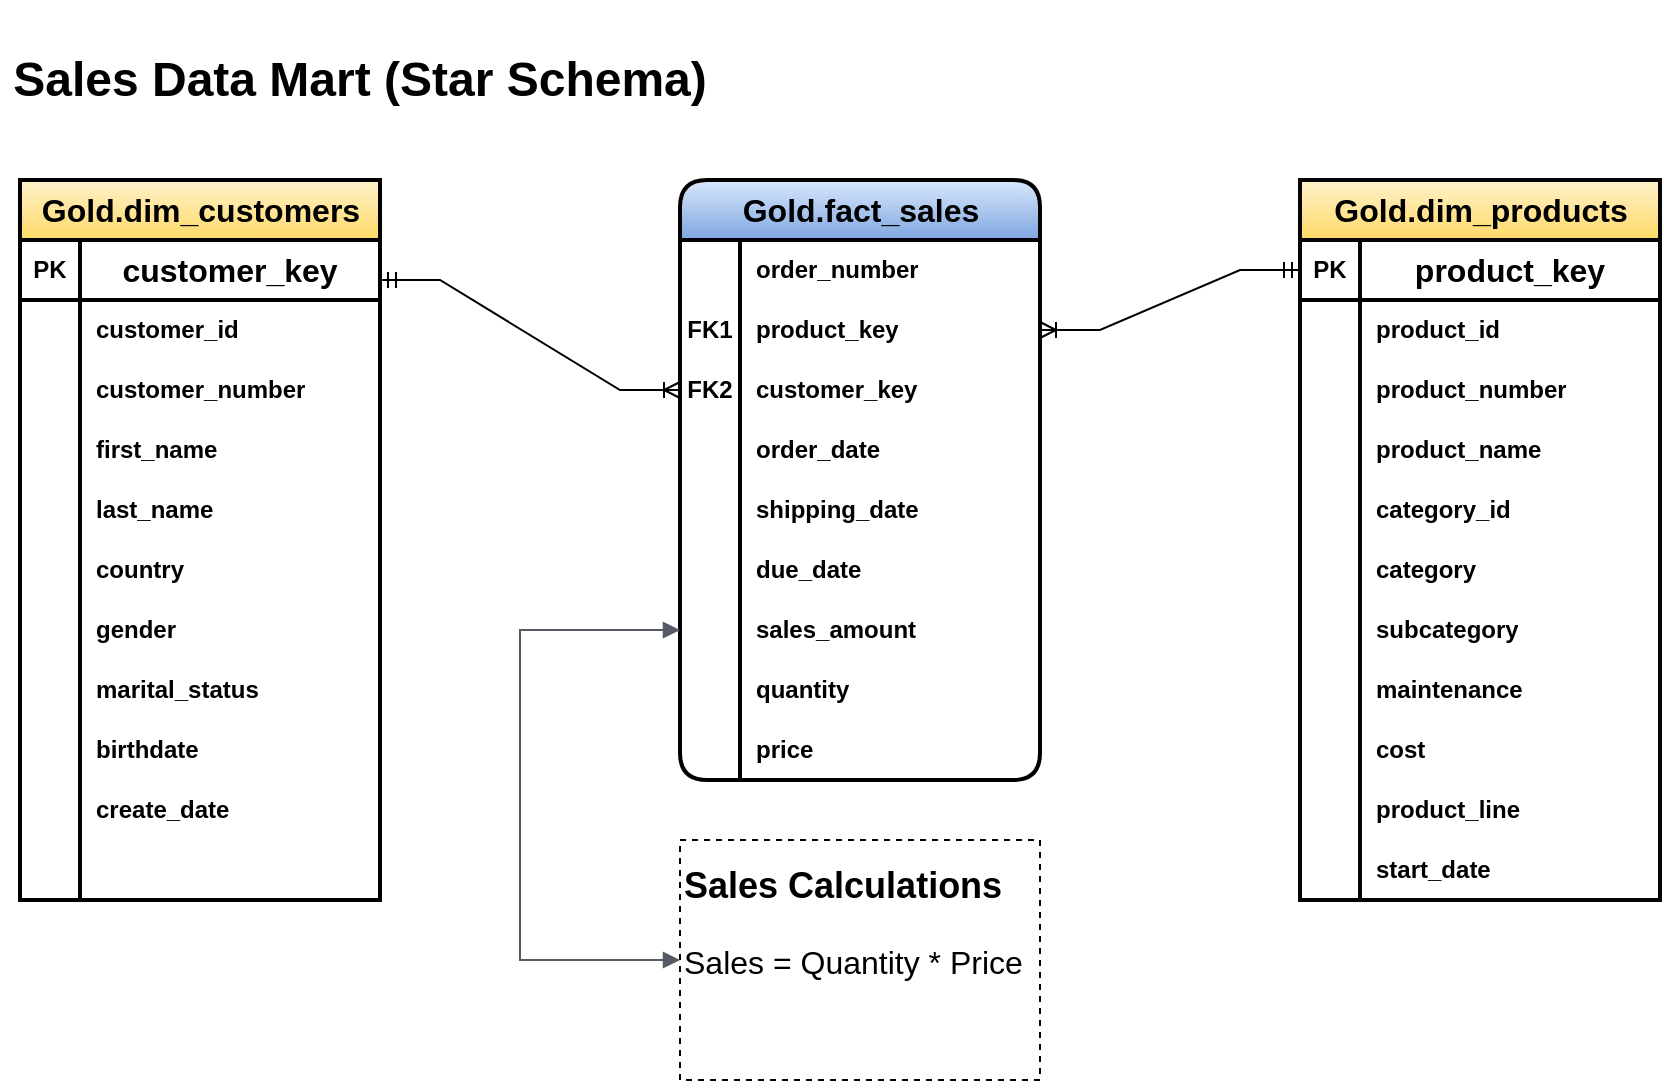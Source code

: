 <mxfile version="26.1.1">
  <diagram name="Page-1" id="urGKdUcV-Qhn1DOVkiXK">
    <mxGraphModel dx="1434" dy="738" grid="1" gridSize="10" guides="1" tooltips="1" connect="1" arrows="1" fold="1" page="1" pageScale="1" pageWidth="827" pageHeight="1169" math="0" shadow="0">
      <root>
        <mxCell id="0" />
        <mxCell id="1" parent="0" />
        <mxCell id="6F9ETJY4roaPpVvNIyUh-18" value="&lt;font style=&quot;font-size: 16px;&quot;&gt;Gold.dim_customers&lt;/font&gt;" style="shape=table;startSize=30;container=1;collapsible=1;childLayout=tableLayout;fixedRows=1;rowLines=0;fontStyle=1;align=center;resizeLast=1;html=1;strokeWidth=2;fillColor=#fff2cc;gradientColor=#ffd966;strokeColor=light-dark(#000000, #6d5100);perimeterSpacing=6;swimlaneFillColor=default;" vertex="1" parent="1">
          <mxGeometry x="300" y="440" width="180" height="360" as="geometry" />
        </mxCell>
        <mxCell id="6F9ETJY4roaPpVvNIyUh-19" value="" style="shape=tableRow;horizontal=0;startSize=0;swimlaneHead=0;swimlaneBody=0;fillColor=none;collapsible=0;dropTarget=0;points=[[0,0.5],[1,0.5]];portConstraint=eastwest;top=0;left=0;right=0;bottom=1;strokeWidth=2;gradientColor=#ffd966;strokeColor=light-dark(#000000, #6d5100);perimeterSpacing=6;swimlaneFillColor=default;" vertex="1" parent="6F9ETJY4roaPpVvNIyUh-18">
          <mxGeometry y="30" width="180" height="30" as="geometry" />
        </mxCell>
        <mxCell id="6F9ETJY4roaPpVvNIyUh-20" value="PK" style="shape=partialRectangle;connectable=0;fillColor=none;top=0;left=0;bottom=0;right=0;fontStyle=1;overflow=hidden;whiteSpace=wrap;html=1;strokeWidth=2;gradientColor=#ffd966;strokeColor=light-dark(#000000, #6d5100);perimeterSpacing=6;swimlaneFillColor=default;" vertex="1" parent="6F9ETJY4roaPpVvNIyUh-19">
          <mxGeometry width="30" height="30" as="geometry">
            <mxRectangle width="30" height="30" as="alternateBounds" />
          </mxGeometry>
        </mxCell>
        <mxCell id="6F9ETJY4roaPpVvNIyUh-21" value="" style="shape=partialRectangle;connectable=0;fillColor=none;top=0;left=0;bottom=0;right=0;align=left;spacingLeft=6;fontStyle=5;overflow=hidden;whiteSpace=wrap;html=1;strokeWidth=2;gradientColor=#ffd966;strokeColor=light-dark(#000000, #6d5100);perimeterSpacing=6;swimlaneFillColor=default;" vertex="1" parent="6F9ETJY4roaPpVvNIyUh-19">
          <mxGeometry x="30" width="150" height="30" as="geometry">
            <mxRectangle width="150" height="30" as="alternateBounds" />
          </mxGeometry>
        </mxCell>
        <mxCell id="6F9ETJY4roaPpVvNIyUh-22" value="" style="shape=tableRow;horizontal=0;startSize=0;swimlaneHead=0;swimlaneBody=0;fillColor=none;collapsible=0;dropTarget=0;points=[[0,0.5],[1,0.5]];portConstraint=eastwest;top=0;left=0;right=0;bottom=0;strokeWidth=2;gradientColor=#ffd966;strokeColor=light-dark(#000000, #6d5100);perimeterSpacing=3;swimlaneFillColor=default;" vertex="1" parent="6F9ETJY4roaPpVvNIyUh-18">
          <mxGeometry y="60" width="180" height="30" as="geometry" />
        </mxCell>
        <mxCell id="6F9ETJY4roaPpVvNIyUh-23" value="" style="shape=partialRectangle;connectable=0;fillColor=none;top=0;left=0;bottom=0;right=0;editable=1;overflow=hidden;whiteSpace=wrap;html=1;strokeWidth=2;gradientColor=#ffd966;strokeColor=light-dark(#000000, #6d5100);perimeterSpacing=3;swimlaneFillColor=default;" vertex="1" parent="6F9ETJY4roaPpVvNIyUh-22">
          <mxGeometry width="30" height="30" as="geometry">
            <mxRectangle width="30" height="30" as="alternateBounds" />
          </mxGeometry>
        </mxCell>
        <mxCell id="6F9ETJY4roaPpVvNIyUh-24" value="customer_id" style="shape=partialRectangle;connectable=0;fillColor=none;top=0;left=0;bottom=0;right=0;align=left;spacingLeft=6;overflow=hidden;whiteSpace=wrap;html=1;strokeWidth=2;gradientColor=#ffd966;strokeColor=light-dark(#000000, #6d5100);perimeterSpacing=3;swimlaneFillColor=default;fontStyle=1" vertex="1" parent="6F9ETJY4roaPpVvNIyUh-22">
          <mxGeometry x="30" width="150" height="30" as="geometry">
            <mxRectangle width="150" height="30" as="alternateBounds" />
          </mxGeometry>
        </mxCell>
        <mxCell id="6F9ETJY4roaPpVvNIyUh-25" value="" style="shape=tableRow;horizontal=0;startSize=0;swimlaneHead=0;swimlaneBody=0;fillColor=none;collapsible=0;dropTarget=0;points=[[0,0.5],[1,0.5]];portConstraint=eastwest;top=0;left=0;right=0;bottom=0;strokeWidth=2;gradientColor=#ffd966;strokeColor=light-dark(#000000, #6d5100);perimeterSpacing=3;swimlaneFillColor=default;fontStyle=1" vertex="1" parent="6F9ETJY4roaPpVvNIyUh-18">
          <mxGeometry y="90" width="180" height="30" as="geometry" />
        </mxCell>
        <mxCell id="6F9ETJY4roaPpVvNIyUh-26" value="" style="shape=partialRectangle;connectable=0;fillColor=none;top=0;left=0;bottom=0;right=0;editable=1;overflow=hidden;whiteSpace=wrap;html=1;strokeWidth=2;gradientColor=#ffd966;strokeColor=light-dark(#000000, #6d5100);perimeterSpacing=3;swimlaneFillColor=default;fontStyle=1" vertex="1" parent="6F9ETJY4roaPpVvNIyUh-25">
          <mxGeometry width="30" height="30" as="geometry">
            <mxRectangle width="30" height="30" as="alternateBounds" />
          </mxGeometry>
        </mxCell>
        <mxCell id="6F9ETJY4roaPpVvNIyUh-27" value="customer_number" style="shape=partialRectangle;connectable=0;fillColor=none;top=0;left=0;bottom=0;right=0;align=left;spacingLeft=6;overflow=hidden;whiteSpace=wrap;html=1;strokeWidth=2;gradientColor=#ffd966;strokeColor=light-dark(#000000, #6d5100);perimeterSpacing=3;swimlaneFillColor=default;fontStyle=1" vertex="1" parent="6F9ETJY4roaPpVvNIyUh-25">
          <mxGeometry x="30" width="150" height="30" as="geometry">
            <mxRectangle width="150" height="30" as="alternateBounds" />
          </mxGeometry>
        </mxCell>
        <mxCell id="6F9ETJY4roaPpVvNIyUh-28" value="" style="shape=tableRow;horizontal=0;startSize=0;swimlaneHead=0;swimlaneBody=0;fillColor=none;collapsible=0;dropTarget=0;points=[[0,0.5],[1,0.5]];portConstraint=eastwest;top=0;left=0;right=0;bottom=0;strokeWidth=2;gradientColor=#ffd966;strokeColor=light-dark(#000000, #6d5100);perimeterSpacing=3;swimlaneFillColor=default;fontStyle=1" vertex="1" parent="6F9ETJY4roaPpVvNIyUh-18">
          <mxGeometry y="120" width="180" height="30" as="geometry" />
        </mxCell>
        <mxCell id="6F9ETJY4roaPpVvNIyUh-29" value="" style="shape=partialRectangle;connectable=0;fillColor=none;top=0;left=0;bottom=0;right=0;editable=1;overflow=hidden;whiteSpace=wrap;html=1;strokeWidth=2;gradientColor=#ffd966;strokeColor=light-dark(#000000, #6d5100);perimeterSpacing=3;swimlaneFillColor=default;fontStyle=1" vertex="1" parent="6F9ETJY4roaPpVvNIyUh-28">
          <mxGeometry width="30" height="30" as="geometry">
            <mxRectangle width="30" height="30" as="alternateBounds" />
          </mxGeometry>
        </mxCell>
        <mxCell id="6F9ETJY4roaPpVvNIyUh-30" value="first_name" style="shape=partialRectangle;connectable=0;fillColor=none;top=0;left=0;bottom=0;right=0;align=left;spacingLeft=6;overflow=hidden;whiteSpace=wrap;html=1;strokeWidth=2;gradientColor=#ffd966;strokeColor=light-dark(#000000, #6d5100);perimeterSpacing=3;swimlaneFillColor=default;fontStyle=1" vertex="1" parent="6F9ETJY4roaPpVvNIyUh-28">
          <mxGeometry x="30" width="150" height="30" as="geometry">
            <mxRectangle width="150" height="30" as="alternateBounds" />
          </mxGeometry>
        </mxCell>
        <mxCell id="6F9ETJY4roaPpVvNIyUh-50" style="shape=tableRow;horizontal=0;startSize=0;swimlaneHead=0;swimlaneBody=0;fillColor=none;collapsible=0;dropTarget=0;points=[[0,0.5],[1,0.5]];portConstraint=eastwest;top=0;left=0;right=0;bottom=0;strokeWidth=2;gradientColor=#ffd966;strokeColor=light-dark(#000000, #6d5100);perimeterSpacing=3;swimlaneFillColor=default;fontStyle=1" vertex="1" parent="6F9ETJY4roaPpVvNIyUh-18">
          <mxGeometry y="150" width="180" height="30" as="geometry" />
        </mxCell>
        <mxCell id="6F9ETJY4roaPpVvNIyUh-51" style="shape=partialRectangle;connectable=0;fillColor=none;top=0;left=0;bottom=0;right=0;editable=1;overflow=hidden;whiteSpace=wrap;html=1;strokeWidth=2;gradientColor=#ffd966;strokeColor=light-dark(#000000, #6d5100);perimeterSpacing=3;swimlaneFillColor=default;fontStyle=1" vertex="1" parent="6F9ETJY4roaPpVvNIyUh-50">
          <mxGeometry width="30" height="30" as="geometry">
            <mxRectangle width="30" height="30" as="alternateBounds" />
          </mxGeometry>
        </mxCell>
        <mxCell id="6F9ETJY4roaPpVvNIyUh-52" value="last_name" style="shape=partialRectangle;connectable=0;fillColor=none;top=0;left=0;bottom=0;right=0;align=left;spacingLeft=6;overflow=hidden;whiteSpace=wrap;html=1;strokeWidth=2;gradientColor=#ffd966;strokeColor=light-dark(#000000, #6d5100);perimeterSpacing=3;swimlaneFillColor=default;fontStyle=1" vertex="1" parent="6F9ETJY4roaPpVvNIyUh-50">
          <mxGeometry x="30" width="150" height="30" as="geometry">
            <mxRectangle width="150" height="30" as="alternateBounds" />
          </mxGeometry>
        </mxCell>
        <mxCell id="6F9ETJY4roaPpVvNIyUh-53" style="shape=tableRow;horizontal=0;startSize=0;swimlaneHead=0;swimlaneBody=0;fillColor=none;collapsible=0;dropTarget=0;points=[[0,0.5],[1,0.5]];portConstraint=eastwest;top=0;left=0;right=0;bottom=0;strokeWidth=2;gradientColor=#ffd966;strokeColor=light-dark(#000000, #6d5100);perimeterSpacing=3;swimlaneFillColor=default;fontStyle=1" vertex="1" parent="6F9ETJY4roaPpVvNIyUh-18">
          <mxGeometry y="180" width="180" height="30" as="geometry" />
        </mxCell>
        <mxCell id="6F9ETJY4roaPpVvNIyUh-54" style="shape=partialRectangle;connectable=0;fillColor=none;top=0;left=0;bottom=0;right=0;editable=1;overflow=hidden;whiteSpace=wrap;html=1;strokeWidth=2;gradientColor=#ffd966;strokeColor=light-dark(#000000, #6d5100);perimeterSpacing=3;swimlaneFillColor=default;fontStyle=1" vertex="1" parent="6F9ETJY4roaPpVvNIyUh-53">
          <mxGeometry width="30" height="30" as="geometry">
            <mxRectangle width="30" height="30" as="alternateBounds" />
          </mxGeometry>
        </mxCell>
        <mxCell id="6F9ETJY4roaPpVvNIyUh-55" value="country" style="shape=partialRectangle;connectable=0;fillColor=none;top=0;left=0;bottom=0;right=0;align=left;spacingLeft=6;overflow=hidden;whiteSpace=wrap;html=1;strokeWidth=2;gradientColor=#ffd966;strokeColor=light-dark(#000000, #6d5100);perimeterSpacing=3;swimlaneFillColor=default;fontStyle=1" vertex="1" parent="6F9ETJY4roaPpVvNIyUh-53">
          <mxGeometry x="30" width="150" height="30" as="geometry">
            <mxRectangle width="150" height="30" as="alternateBounds" />
          </mxGeometry>
        </mxCell>
        <mxCell id="6F9ETJY4roaPpVvNIyUh-56" style="shape=tableRow;horizontal=0;startSize=0;swimlaneHead=0;swimlaneBody=0;fillColor=none;collapsible=0;dropTarget=0;points=[[0,0.5],[1,0.5]];portConstraint=eastwest;top=0;left=0;right=0;bottom=0;strokeWidth=2;gradientColor=#ffd966;strokeColor=light-dark(#000000, #6d5100);perimeterSpacing=3;swimlaneFillColor=default;fontStyle=1" vertex="1" parent="6F9ETJY4roaPpVvNIyUh-18">
          <mxGeometry y="210" width="180" height="30" as="geometry" />
        </mxCell>
        <mxCell id="6F9ETJY4roaPpVvNIyUh-57" style="shape=partialRectangle;connectable=0;fillColor=none;top=0;left=0;bottom=0;right=0;editable=1;overflow=hidden;whiteSpace=wrap;html=1;strokeWidth=2;gradientColor=#ffd966;strokeColor=light-dark(#000000, #6d5100);perimeterSpacing=3;swimlaneFillColor=default;fontStyle=1" vertex="1" parent="6F9ETJY4roaPpVvNIyUh-56">
          <mxGeometry width="30" height="30" as="geometry">
            <mxRectangle width="30" height="30" as="alternateBounds" />
          </mxGeometry>
        </mxCell>
        <mxCell id="6F9ETJY4roaPpVvNIyUh-58" value="gender" style="shape=partialRectangle;connectable=0;fillColor=none;top=0;left=0;bottom=0;right=0;align=left;spacingLeft=6;overflow=hidden;whiteSpace=wrap;html=1;strokeWidth=2;gradientColor=#ffd966;strokeColor=light-dark(#000000, #6d5100);perimeterSpacing=3;swimlaneFillColor=default;fontStyle=1" vertex="1" parent="6F9ETJY4roaPpVvNIyUh-56">
          <mxGeometry x="30" width="150" height="30" as="geometry">
            <mxRectangle width="150" height="30" as="alternateBounds" />
          </mxGeometry>
        </mxCell>
        <mxCell id="6F9ETJY4roaPpVvNIyUh-59" style="shape=tableRow;horizontal=0;startSize=0;swimlaneHead=0;swimlaneBody=0;fillColor=none;collapsible=0;dropTarget=0;points=[[0,0.5],[1,0.5]];portConstraint=eastwest;top=0;left=0;right=0;bottom=0;strokeWidth=2;gradientColor=#ffd966;strokeColor=light-dark(#000000, #6d5100);perimeterSpacing=3;swimlaneFillColor=default;fontStyle=1" vertex="1" parent="6F9ETJY4roaPpVvNIyUh-18">
          <mxGeometry y="240" width="180" height="30" as="geometry" />
        </mxCell>
        <mxCell id="6F9ETJY4roaPpVvNIyUh-60" style="shape=partialRectangle;connectable=0;fillColor=none;top=0;left=0;bottom=0;right=0;editable=1;overflow=hidden;whiteSpace=wrap;html=1;strokeWidth=2;gradientColor=#ffd966;strokeColor=light-dark(#000000, #6d5100);perimeterSpacing=3;swimlaneFillColor=default;fontStyle=1" vertex="1" parent="6F9ETJY4roaPpVvNIyUh-59">
          <mxGeometry width="30" height="30" as="geometry">
            <mxRectangle width="30" height="30" as="alternateBounds" />
          </mxGeometry>
        </mxCell>
        <mxCell id="6F9ETJY4roaPpVvNIyUh-61" value="marital_status" style="shape=partialRectangle;connectable=0;fillColor=none;top=0;left=0;bottom=0;right=0;align=left;spacingLeft=6;overflow=hidden;whiteSpace=wrap;html=1;strokeWidth=2;gradientColor=#ffd966;strokeColor=light-dark(#000000, #6d5100);perimeterSpacing=3;swimlaneFillColor=default;fontStyle=1" vertex="1" parent="6F9ETJY4roaPpVvNIyUh-59">
          <mxGeometry x="30" width="150" height="30" as="geometry">
            <mxRectangle width="150" height="30" as="alternateBounds" />
          </mxGeometry>
        </mxCell>
        <mxCell id="6F9ETJY4roaPpVvNIyUh-62" style="shape=tableRow;horizontal=0;startSize=0;swimlaneHead=0;swimlaneBody=0;fillColor=none;collapsible=0;dropTarget=0;points=[[0,0.5],[1,0.5]];portConstraint=eastwest;top=0;left=0;right=0;bottom=0;strokeWidth=2;gradientColor=#ffd966;strokeColor=light-dark(#000000, #6d5100);perimeterSpacing=3;swimlaneFillColor=default;fontStyle=1" vertex="1" parent="6F9ETJY4roaPpVvNIyUh-18">
          <mxGeometry y="270" width="180" height="30" as="geometry" />
        </mxCell>
        <mxCell id="6F9ETJY4roaPpVvNIyUh-63" style="shape=partialRectangle;connectable=0;fillColor=none;top=0;left=0;bottom=0;right=0;editable=1;overflow=hidden;whiteSpace=wrap;html=1;strokeWidth=2;gradientColor=#ffd966;strokeColor=light-dark(#000000, #6d5100);perimeterSpacing=3;swimlaneFillColor=default;fontStyle=1" vertex="1" parent="6F9ETJY4roaPpVvNIyUh-62">
          <mxGeometry width="30" height="30" as="geometry">
            <mxRectangle width="30" height="30" as="alternateBounds" />
          </mxGeometry>
        </mxCell>
        <mxCell id="6F9ETJY4roaPpVvNIyUh-64" value="birthdate" style="shape=partialRectangle;connectable=0;fillColor=none;top=0;left=0;bottom=0;right=0;align=left;spacingLeft=6;overflow=hidden;whiteSpace=wrap;html=1;strokeWidth=2;gradientColor=#ffd966;strokeColor=light-dark(#000000, #6d5100);perimeterSpacing=3;swimlaneFillColor=default;fontStyle=1" vertex="1" parent="6F9ETJY4roaPpVvNIyUh-62">
          <mxGeometry x="30" width="150" height="30" as="geometry">
            <mxRectangle width="150" height="30" as="alternateBounds" />
          </mxGeometry>
        </mxCell>
        <mxCell id="6F9ETJY4roaPpVvNIyUh-65" style="shape=tableRow;horizontal=0;startSize=0;swimlaneHead=0;swimlaneBody=0;fillColor=none;collapsible=0;dropTarget=0;points=[[0,0.5],[1,0.5]];portConstraint=eastwest;top=0;left=0;right=0;bottom=0;strokeWidth=2;gradientColor=#ffd966;strokeColor=light-dark(#000000, #6d5100);perimeterSpacing=3;swimlaneFillColor=default;fontStyle=1" vertex="1" parent="6F9ETJY4roaPpVvNIyUh-18">
          <mxGeometry y="300" width="180" height="30" as="geometry" />
        </mxCell>
        <mxCell id="6F9ETJY4roaPpVvNIyUh-66" style="shape=partialRectangle;connectable=0;fillColor=none;top=0;left=0;bottom=0;right=0;editable=1;overflow=hidden;whiteSpace=wrap;html=1;strokeWidth=2;gradientColor=#ffd966;strokeColor=light-dark(#000000, #6d5100);perimeterSpacing=3;swimlaneFillColor=default;fontStyle=1" vertex="1" parent="6F9ETJY4roaPpVvNIyUh-65">
          <mxGeometry width="30" height="30" as="geometry">
            <mxRectangle width="30" height="30" as="alternateBounds" />
          </mxGeometry>
        </mxCell>
        <mxCell id="6F9ETJY4roaPpVvNIyUh-67" value="create_date" style="shape=partialRectangle;connectable=0;fillColor=none;top=0;left=0;bottom=0;right=0;align=left;spacingLeft=6;overflow=hidden;whiteSpace=wrap;html=1;strokeWidth=2;gradientColor=#ffd966;strokeColor=light-dark(#000000, #6d5100);perimeterSpacing=3;swimlaneFillColor=default;fontStyle=1" vertex="1" parent="6F9ETJY4roaPpVvNIyUh-65">
          <mxGeometry x="30" width="150" height="30" as="geometry">
            <mxRectangle width="150" height="30" as="alternateBounds" />
          </mxGeometry>
        </mxCell>
        <mxCell id="6F9ETJY4roaPpVvNIyUh-68" style="shape=tableRow;horizontal=0;startSize=0;swimlaneHead=0;swimlaneBody=0;fillColor=none;collapsible=0;dropTarget=0;points=[[0,0.5],[1,0.5]];portConstraint=eastwest;top=0;left=0;right=0;bottom=0;strokeWidth=2;gradientColor=#ffd966;strokeColor=light-dark(#000000, #6d5100);perimeterSpacing=3;swimlaneFillColor=default;fontStyle=1" vertex="1" parent="6F9ETJY4roaPpVvNIyUh-18">
          <mxGeometry y="330" width="180" height="30" as="geometry" />
        </mxCell>
        <mxCell id="6F9ETJY4roaPpVvNIyUh-69" style="shape=partialRectangle;connectable=0;fillColor=none;top=0;left=0;bottom=0;right=0;editable=1;overflow=hidden;whiteSpace=wrap;html=1;strokeWidth=2;gradientColor=#ffd966;strokeColor=light-dark(#000000, #6d5100);perimeterSpacing=3;swimlaneFillColor=default;fontStyle=1" vertex="1" parent="6F9ETJY4roaPpVvNIyUh-68">
          <mxGeometry width="30" height="30" as="geometry">
            <mxRectangle width="30" height="30" as="alternateBounds" />
          </mxGeometry>
        </mxCell>
        <mxCell id="6F9ETJY4roaPpVvNIyUh-70" value="" style="shape=partialRectangle;connectable=0;fillColor=none;top=0;left=0;bottom=0;right=0;align=left;spacingLeft=6;overflow=hidden;whiteSpace=wrap;html=1;strokeWidth=2;gradientColor=#ffd966;strokeColor=light-dark(#000000, #6d5100);perimeterSpacing=3;swimlaneFillColor=default;fontStyle=1" vertex="1" parent="6F9ETJY4roaPpVvNIyUh-68">
          <mxGeometry x="30" width="150" height="30" as="geometry">
            <mxRectangle width="150" height="30" as="alternateBounds" />
          </mxGeometry>
        </mxCell>
        <mxCell id="6F9ETJY4roaPpVvNIyUh-33" value="&lt;font style=&quot;font-size: 16px;&quot;&gt;&lt;b&gt;customer_key&lt;/b&gt;&lt;/font&gt;" style="text;html=1;align=center;verticalAlign=middle;whiteSpace=wrap;rounded=0;perimeterSpacing=6;swimlaneFillColor=default;strokeWidth=2;" vertex="1" parent="1">
          <mxGeometry x="330" y="470" width="150" height="30" as="geometry" />
        </mxCell>
        <mxCell id="6F9ETJY4roaPpVvNIyUh-125" value="&lt;font style=&quot;font-size: 16px;&quot;&gt;Gold.dim_&lt;/font&gt;&lt;font style=&quot;font-size: 16px;&quot;&gt;products&lt;/font&gt;" style="shape=table;startSize=30;container=1;collapsible=1;childLayout=tableLayout;fixedRows=1;rowLines=0;fontStyle=1;align=center;resizeLast=1;html=1;strokeWidth=2;swimlaneFillColor=default;fillColor=#fff2cc;gradientColor=#ffd966;strokeColor=light-dark(#050505, #6d5100);" vertex="1" parent="1">
          <mxGeometry x="940" y="440" width="180" height="360" as="geometry" />
        </mxCell>
        <mxCell id="6F9ETJY4roaPpVvNIyUh-126" value="" style="shape=tableRow;horizontal=0;startSize=0;swimlaneHead=0;swimlaneBody=0;fillColor=none;collapsible=0;dropTarget=0;points=[[0,0.5],[1,0.5]];portConstraint=eastwest;top=0;left=0;right=0;bottom=1;strokeWidth=2;swimlaneFillColor=default;" vertex="1" parent="6F9ETJY4roaPpVvNIyUh-125">
          <mxGeometry y="30" width="180" height="30" as="geometry" />
        </mxCell>
        <mxCell id="6F9ETJY4roaPpVvNIyUh-127" value="PK" style="shape=partialRectangle;connectable=0;fillColor=none;top=0;left=0;bottom=0;right=0;fontStyle=1;overflow=hidden;whiteSpace=wrap;html=1;strokeWidth=2;swimlaneFillColor=default;" vertex="1" parent="6F9ETJY4roaPpVvNIyUh-126">
          <mxGeometry width="30" height="30" as="geometry">
            <mxRectangle width="30" height="30" as="alternateBounds" />
          </mxGeometry>
        </mxCell>
        <mxCell id="6F9ETJY4roaPpVvNIyUh-128" value="" style="shape=partialRectangle;connectable=0;fillColor=none;top=0;left=0;bottom=0;right=0;align=left;spacingLeft=6;fontStyle=5;overflow=hidden;whiteSpace=wrap;html=1;strokeWidth=2;swimlaneFillColor=default;" vertex="1" parent="6F9ETJY4roaPpVvNIyUh-126">
          <mxGeometry x="30" width="150" height="30" as="geometry">
            <mxRectangle width="150" height="30" as="alternateBounds" />
          </mxGeometry>
        </mxCell>
        <mxCell id="6F9ETJY4roaPpVvNIyUh-129" value="" style="shape=tableRow;horizontal=0;startSize=0;swimlaneHead=0;swimlaneBody=0;fillColor=none;collapsible=0;dropTarget=0;points=[[0,0.5],[1,0.5]];portConstraint=eastwest;top=0;left=0;right=0;bottom=0;strokeWidth=2;swimlaneFillColor=default;fontStyle=1" vertex="1" parent="6F9ETJY4roaPpVvNIyUh-125">
          <mxGeometry y="60" width="180" height="30" as="geometry" />
        </mxCell>
        <mxCell id="6F9ETJY4roaPpVvNIyUh-130" value="" style="shape=partialRectangle;connectable=0;fillColor=none;top=0;left=0;bottom=0;right=0;editable=1;overflow=hidden;whiteSpace=wrap;html=1;strokeWidth=2;swimlaneFillColor=default;fontStyle=1" vertex="1" parent="6F9ETJY4roaPpVvNIyUh-129">
          <mxGeometry width="30" height="30" as="geometry">
            <mxRectangle width="30" height="30" as="alternateBounds" />
          </mxGeometry>
        </mxCell>
        <mxCell id="6F9ETJY4roaPpVvNIyUh-131" value="product_id" style="shape=partialRectangle;connectable=0;fillColor=none;top=0;left=0;bottom=0;right=0;align=left;spacingLeft=6;overflow=hidden;whiteSpace=wrap;html=1;strokeWidth=2;swimlaneFillColor=default;fontStyle=1" vertex="1" parent="6F9ETJY4roaPpVvNIyUh-129">
          <mxGeometry x="30" width="150" height="30" as="geometry">
            <mxRectangle width="150" height="30" as="alternateBounds" />
          </mxGeometry>
        </mxCell>
        <mxCell id="6F9ETJY4roaPpVvNIyUh-132" value="" style="shape=tableRow;horizontal=0;startSize=0;swimlaneHead=0;swimlaneBody=0;fillColor=none;collapsible=0;dropTarget=0;points=[[0,0.5],[1,0.5]];portConstraint=eastwest;top=0;left=0;right=0;bottom=0;strokeWidth=2;swimlaneFillColor=default;fontStyle=1" vertex="1" parent="6F9ETJY4roaPpVvNIyUh-125">
          <mxGeometry y="90" width="180" height="30" as="geometry" />
        </mxCell>
        <mxCell id="6F9ETJY4roaPpVvNIyUh-133" value="" style="shape=partialRectangle;connectable=0;fillColor=none;top=0;left=0;bottom=0;right=0;editable=1;overflow=hidden;whiteSpace=wrap;html=1;strokeWidth=2;swimlaneFillColor=default;fontStyle=1" vertex="1" parent="6F9ETJY4roaPpVvNIyUh-132">
          <mxGeometry width="30" height="30" as="geometry">
            <mxRectangle width="30" height="30" as="alternateBounds" />
          </mxGeometry>
        </mxCell>
        <mxCell id="6F9ETJY4roaPpVvNIyUh-134" value="product_number" style="shape=partialRectangle;connectable=0;fillColor=none;top=0;left=0;bottom=0;right=0;align=left;spacingLeft=6;overflow=hidden;whiteSpace=wrap;html=1;strokeWidth=2;swimlaneFillColor=default;fontStyle=1" vertex="1" parent="6F9ETJY4roaPpVvNIyUh-132">
          <mxGeometry x="30" width="150" height="30" as="geometry">
            <mxRectangle width="150" height="30" as="alternateBounds" />
          </mxGeometry>
        </mxCell>
        <mxCell id="6F9ETJY4roaPpVvNIyUh-135" value="" style="shape=tableRow;horizontal=0;startSize=0;swimlaneHead=0;swimlaneBody=0;fillColor=none;collapsible=0;dropTarget=0;points=[[0,0.5],[1,0.5]];portConstraint=eastwest;top=0;left=0;right=0;bottom=0;strokeWidth=2;swimlaneFillColor=default;fontStyle=1" vertex="1" parent="6F9ETJY4roaPpVvNIyUh-125">
          <mxGeometry y="120" width="180" height="30" as="geometry" />
        </mxCell>
        <mxCell id="6F9ETJY4roaPpVvNIyUh-136" value="" style="shape=partialRectangle;connectable=0;fillColor=none;top=0;left=0;bottom=0;right=0;editable=1;overflow=hidden;whiteSpace=wrap;html=1;strokeWidth=2;swimlaneFillColor=default;fontStyle=1" vertex="1" parent="6F9ETJY4roaPpVvNIyUh-135">
          <mxGeometry width="30" height="30" as="geometry">
            <mxRectangle width="30" height="30" as="alternateBounds" />
          </mxGeometry>
        </mxCell>
        <mxCell id="6F9ETJY4roaPpVvNIyUh-137" value="product_name" style="shape=partialRectangle;connectable=0;fillColor=none;top=0;left=0;bottom=0;right=0;align=left;spacingLeft=6;overflow=hidden;whiteSpace=wrap;html=1;strokeWidth=2;swimlaneFillColor=default;fontStyle=1" vertex="1" parent="6F9ETJY4roaPpVvNIyUh-135">
          <mxGeometry x="30" width="150" height="30" as="geometry">
            <mxRectangle width="150" height="30" as="alternateBounds" />
          </mxGeometry>
        </mxCell>
        <mxCell id="6F9ETJY4roaPpVvNIyUh-140" style="shape=tableRow;horizontal=0;startSize=0;swimlaneHead=0;swimlaneBody=0;fillColor=none;collapsible=0;dropTarget=0;points=[[0,0.5],[1,0.5]];portConstraint=eastwest;top=0;left=0;right=0;bottom=0;strokeWidth=2;swimlaneFillColor=default;fontStyle=1" vertex="1" parent="6F9ETJY4roaPpVvNIyUh-125">
          <mxGeometry y="150" width="180" height="30" as="geometry" />
        </mxCell>
        <mxCell id="6F9ETJY4roaPpVvNIyUh-141" style="shape=partialRectangle;connectable=0;fillColor=none;top=0;left=0;bottom=0;right=0;editable=1;overflow=hidden;whiteSpace=wrap;html=1;strokeWidth=2;swimlaneFillColor=default;fontStyle=1" vertex="1" parent="6F9ETJY4roaPpVvNIyUh-140">
          <mxGeometry width="30" height="30" as="geometry">
            <mxRectangle width="30" height="30" as="alternateBounds" />
          </mxGeometry>
        </mxCell>
        <mxCell id="6F9ETJY4roaPpVvNIyUh-142" value="category_id" style="shape=partialRectangle;connectable=0;fillColor=none;top=0;left=0;bottom=0;right=0;align=left;spacingLeft=6;overflow=hidden;whiteSpace=wrap;html=1;strokeWidth=2;swimlaneFillColor=default;fontStyle=1" vertex="1" parent="6F9ETJY4roaPpVvNIyUh-140">
          <mxGeometry x="30" width="150" height="30" as="geometry">
            <mxRectangle width="150" height="30" as="alternateBounds" />
          </mxGeometry>
        </mxCell>
        <mxCell id="6F9ETJY4roaPpVvNIyUh-143" style="shape=tableRow;horizontal=0;startSize=0;swimlaneHead=0;swimlaneBody=0;fillColor=none;collapsible=0;dropTarget=0;points=[[0,0.5],[1,0.5]];portConstraint=eastwest;top=0;left=0;right=0;bottom=0;strokeWidth=2;swimlaneFillColor=default;fontStyle=1" vertex="1" parent="6F9ETJY4roaPpVvNIyUh-125">
          <mxGeometry y="180" width="180" height="30" as="geometry" />
        </mxCell>
        <mxCell id="6F9ETJY4roaPpVvNIyUh-144" style="shape=partialRectangle;connectable=0;fillColor=none;top=0;left=0;bottom=0;right=0;editable=1;overflow=hidden;whiteSpace=wrap;html=1;strokeWidth=2;swimlaneFillColor=default;fontStyle=1" vertex="1" parent="6F9ETJY4roaPpVvNIyUh-143">
          <mxGeometry width="30" height="30" as="geometry">
            <mxRectangle width="30" height="30" as="alternateBounds" />
          </mxGeometry>
        </mxCell>
        <mxCell id="6F9ETJY4roaPpVvNIyUh-145" value="category" style="shape=partialRectangle;connectable=0;fillColor=none;top=0;left=0;bottom=0;right=0;align=left;spacingLeft=6;overflow=hidden;whiteSpace=wrap;html=1;strokeWidth=2;swimlaneFillColor=default;fontStyle=1" vertex="1" parent="6F9ETJY4roaPpVvNIyUh-143">
          <mxGeometry x="30" width="150" height="30" as="geometry">
            <mxRectangle width="150" height="30" as="alternateBounds" />
          </mxGeometry>
        </mxCell>
        <mxCell id="6F9ETJY4roaPpVvNIyUh-146" style="shape=tableRow;horizontal=0;startSize=0;swimlaneHead=0;swimlaneBody=0;fillColor=none;collapsible=0;dropTarget=0;points=[[0,0.5],[1,0.5]];portConstraint=eastwest;top=0;left=0;right=0;bottom=0;strokeWidth=2;swimlaneFillColor=default;fontStyle=1" vertex="1" parent="6F9ETJY4roaPpVvNIyUh-125">
          <mxGeometry y="210" width="180" height="30" as="geometry" />
        </mxCell>
        <mxCell id="6F9ETJY4roaPpVvNIyUh-147" style="shape=partialRectangle;connectable=0;fillColor=none;top=0;left=0;bottom=0;right=0;editable=1;overflow=hidden;whiteSpace=wrap;html=1;strokeWidth=2;swimlaneFillColor=default;fontStyle=1" vertex="1" parent="6F9ETJY4roaPpVvNIyUh-146">
          <mxGeometry width="30" height="30" as="geometry">
            <mxRectangle width="30" height="30" as="alternateBounds" />
          </mxGeometry>
        </mxCell>
        <mxCell id="6F9ETJY4roaPpVvNIyUh-148" value="subcategory" style="shape=partialRectangle;connectable=0;fillColor=none;top=0;left=0;bottom=0;right=0;align=left;spacingLeft=6;overflow=hidden;whiteSpace=wrap;html=1;strokeWidth=2;swimlaneFillColor=default;fontStyle=1" vertex="1" parent="6F9ETJY4roaPpVvNIyUh-146">
          <mxGeometry x="30" width="150" height="30" as="geometry">
            <mxRectangle width="150" height="30" as="alternateBounds" />
          </mxGeometry>
        </mxCell>
        <mxCell id="6F9ETJY4roaPpVvNIyUh-149" style="shape=tableRow;horizontal=0;startSize=0;swimlaneHead=0;swimlaneBody=0;fillColor=none;collapsible=0;dropTarget=0;points=[[0,0.5],[1,0.5]];portConstraint=eastwest;top=0;left=0;right=0;bottom=0;strokeWidth=2;swimlaneFillColor=default;fontStyle=1" vertex="1" parent="6F9ETJY4roaPpVvNIyUh-125">
          <mxGeometry y="240" width="180" height="30" as="geometry" />
        </mxCell>
        <mxCell id="6F9ETJY4roaPpVvNIyUh-150" style="shape=partialRectangle;connectable=0;fillColor=none;top=0;left=0;bottom=0;right=0;editable=1;overflow=hidden;whiteSpace=wrap;html=1;strokeWidth=2;swimlaneFillColor=default;fontStyle=1" vertex="1" parent="6F9ETJY4roaPpVvNIyUh-149">
          <mxGeometry width="30" height="30" as="geometry">
            <mxRectangle width="30" height="30" as="alternateBounds" />
          </mxGeometry>
        </mxCell>
        <mxCell id="6F9ETJY4roaPpVvNIyUh-151" value="maintenance" style="shape=partialRectangle;connectable=0;fillColor=none;top=0;left=0;bottom=0;right=0;align=left;spacingLeft=6;overflow=hidden;whiteSpace=wrap;html=1;strokeWidth=2;swimlaneFillColor=default;fontStyle=1" vertex="1" parent="6F9ETJY4roaPpVvNIyUh-149">
          <mxGeometry x="30" width="150" height="30" as="geometry">
            <mxRectangle width="150" height="30" as="alternateBounds" />
          </mxGeometry>
        </mxCell>
        <mxCell id="6F9ETJY4roaPpVvNIyUh-152" style="shape=tableRow;horizontal=0;startSize=0;swimlaneHead=0;swimlaneBody=0;fillColor=none;collapsible=0;dropTarget=0;points=[[0,0.5],[1,0.5]];portConstraint=eastwest;top=0;left=0;right=0;bottom=0;strokeWidth=2;swimlaneFillColor=default;fontStyle=1" vertex="1" parent="6F9ETJY4roaPpVvNIyUh-125">
          <mxGeometry y="270" width="180" height="30" as="geometry" />
        </mxCell>
        <mxCell id="6F9ETJY4roaPpVvNIyUh-153" style="shape=partialRectangle;connectable=0;fillColor=none;top=0;left=0;bottom=0;right=0;editable=1;overflow=hidden;whiteSpace=wrap;html=1;strokeWidth=2;swimlaneFillColor=default;fontStyle=1" vertex="1" parent="6F9ETJY4roaPpVvNIyUh-152">
          <mxGeometry width="30" height="30" as="geometry">
            <mxRectangle width="30" height="30" as="alternateBounds" />
          </mxGeometry>
        </mxCell>
        <mxCell id="6F9ETJY4roaPpVvNIyUh-154" value="cost" style="shape=partialRectangle;connectable=0;fillColor=none;top=0;left=0;bottom=0;right=0;align=left;spacingLeft=6;overflow=hidden;whiteSpace=wrap;html=1;strokeWidth=2;swimlaneFillColor=default;fontStyle=1" vertex="1" parent="6F9ETJY4roaPpVvNIyUh-152">
          <mxGeometry x="30" width="150" height="30" as="geometry">
            <mxRectangle width="150" height="30" as="alternateBounds" />
          </mxGeometry>
        </mxCell>
        <mxCell id="6F9ETJY4roaPpVvNIyUh-155" style="shape=tableRow;horizontal=0;startSize=0;swimlaneHead=0;swimlaneBody=0;fillColor=none;collapsible=0;dropTarget=0;points=[[0,0.5],[1,0.5]];portConstraint=eastwest;top=0;left=0;right=0;bottom=0;strokeWidth=2;swimlaneFillColor=default;fontStyle=1" vertex="1" parent="6F9ETJY4roaPpVvNIyUh-125">
          <mxGeometry y="300" width="180" height="30" as="geometry" />
        </mxCell>
        <mxCell id="6F9ETJY4roaPpVvNIyUh-156" style="shape=partialRectangle;connectable=0;fillColor=none;top=0;left=0;bottom=0;right=0;editable=1;overflow=hidden;whiteSpace=wrap;html=1;strokeWidth=2;swimlaneFillColor=default;fontStyle=1" vertex="1" parent="6F9ETJY4roaPpVvNIyUh-155">
          <mxGeometry width="30" height="30" as="geometry">
            <mxRectangle width="30" height="30" as="alternateBounds" />
          </mxGeometry>
        </mxCell>
        <mxCell id="6F9ETJY4roaPpVvNIyUh-157" value="product_line" style="shape=partialRectangle;connectable=0;fillColor=none;top=0;left=0;bottom=0;right=0;align=left;spacingLeft=6;overflow=hidden;whiteSpace=wrap;html=1;strokeWidth=2;swimlaneFillColor=default;fontStyle=1" vertex="1" parent="6F9ETJY4roaPpVvNIyUh-155">
          <mxGeometry x="30" width="150" height="30" as="geometry">
            <mxRectangle width="150" height="30" as="alternateBounds" />
          </mxGeometry>
        </mxCell>
        <mxCell id="6F9ETJY4roaPpVvNIyUh-158" style="shape=tableRow;horizontal=0;startSize=0;swimlaneHead=0;swimlaneBody=0;fillColor=none;collapsible=0;dropTarget=0;points=[[0,0.5],[1,0.5]];portConstraint=eastwest;top=0;left=0;right=0;bottom=0;strokeWidth=2;swimlaneFillColor=default;fontStyle=1" vertex="1" parent="6F9ETJY4roaPpVvNIyUh-125">
          <mxGeometry y="330" width="180" height="30" as="geometry" />
        </mxCell>
        <mxCell id="6F9ETJY4roaPpVvNIyUh-159" style="shape=partialRectangle;connectable=0;fillColor=none;top=0;left=0;bottom=0;right=0;editable=1;overflow=hidden;whiteSpace=wrap;html=1;strokeWidth=2;swimlaneFillColor=default;fontStyle=1" vertex="1" parent="6F9ETJY4roaPpVvNIyUh-158">
          <mxGeometry width="30" height="30" as="geometry">
            <mxRectangle width="30" height="30" as="alternateBounds" />
          </mxGeometry>
        </mxCell>
        <mxCell id="6F9ETJY4roaPpVvNIyUh-160" value="start_date" style="shape=partialRectangle;connectable=0;fillColor=none;top=0;left=0;bottom=0;right=0;align=left;spacingLeft=6;overflow=hidden;whiteSpace=wrap;html=1;strokeWidth=2;swimlaneFillColor=default;fontStyle=1" vertex="1" parent="6F9ETJY4roaPpVvNIyUh-158">
          <mxGeometry x="30" width="150" height="30" as="geometry">
            <mxRectangle width="150" height="30" as="alternateBounds" />
          </mxGeometry>
        </mxCell>
        <mxCell id="6F9ETJY4roaPpVvNIyUh-139" value="&lt;font style=&quot;font-size: 16px;&quot;&gt;&lt;b&gt;product_key&lt;/b&gt;&lt;/font&gt;" style="text;html=1;align=center;verticalAlign=middle;whiteSpace=wrap;rounded=0;" vertex="1" parent="1">
          <mxGeometry x="970" y="470" width="150" height="30" as="geometry" />
        </mxCell>
        <mxCell id="6F9ETJY4roaPpVvNIyUh-174" value="&lt;font style=&quot;font-size: 16px;&quot;&gt;Gold.fact_sales&lt;/font&gt;" style="shape=table;startSize=30;container=1;collapsible=1;childLayout=tableLayout;fixedRows=1;rowLines=0;fontStyle=1;align=center;resizeLast=1;html=1;rounded=1;strokeWidth=2;fillColor=#dae8fc;gradientColor=#7ea6e0;strokeColor=#000000;" vertex="1" parent="1">
          <mxGeometry x="630" y="440" width="180" height="300" as="geometry" />
        </mxCell>
        <mxCell id="6F9ETJY4roaPpVvNIyUh-178" value="" style="shape=tableRow;horizontal=0;startSize=0;swimlaneHead=0;swimlaneBody=0;fillColor=none;collapsible=0;dropTarget=0;points=[[0,0.5],[1,0.5]];portConstraint=eastwest;top=0;left=0;right=0;bottom=0;strokeColor=#000000;" vertex="1" parent="6F9ETJY4roaPpVvNIyUh-174">
          <mxGeometry y="30" width="180" height="30" as="geometry" />
        </mxCell>
        <mxCell id="6F9ETJY4roaPpVvNIyUh-179" value="" style="shape=partialRectangle;connectable=0;fillColor=none;top=0;left=0;bottom=0;right=0;editable=1;overflow=hidden;whiteSpace=wrap;html=1;strokeColor=#000000;" vertex="1" parent="6F9ETJY4roaPpVvNIyUh-178">
          <mxGeometry width="30" height="30" as="geometry">
            <mxRectangle width="30" height="30" as="alternateBounds" />
          </mxGeometry>
        </mxCell>
        <mxCell id="6F9ETJY4roaPpVvNIyUh-180" value="order_number" style="shape=partialRectangle;connectable=0;fillColor=none;top=0;left=0;bottom=0;right=0;align=left;spacingLeft=6;overflow=hidden;whiteSpace=wrap;html=1;strokeColor=#000000;fontStyle=1" vertex="1" parent="6F9ETJY4roaPpVvNIyUh-178">
          <mxGeometry x="30" width="150" height="30" as="geometry">
            <mxRectangle width="150" height="30" as="alternateBounds" />
          </mxGeometry>
        </mxCell>
        <mxCell id="6F9ETJY4roaPpVvNIyUh-181" value="" style="shape=tableRow;horizontal=0;startSize=0;swimlaneHead=0;swimlaneBody=0;fillColor=none;collapsible=0;dropTarget=0;points=[[0,0.5],[1,0.5]];portConstraint=eastwest;top=0;left=0;right=0;bottom=0;strokeColor=#000000;" vertex="1" parent="6F9ETJY4roaPpVvNIyUh-174">
          <mxGeometry y="60" width="180" height="30" as="geometry" />
        </mxCell>
        <mxCell id="6F9ETJY4roaPpVvNIyUh-182" value="FK1" style="shape=partialRectangle;connectable=0;fillColor=none;top=0;left=0;bottom=0;right=0;editable=1;overflow=hidden;whiteSpace=wrap;html=1;strokeColor=#000000;fontStyle=1" vertex="1" parent="6F9ETJY4roaPpVvNIyUh-181">
          <mxGeometry width="30" height="30" as="geometry">
            <mxRectangle width="30" height="30" as="alternateBounds" />
          </mxGeometry>
        </mxCell>
        <mxCell id="6F9ETJY4roaPpVvNIyUh-183" value="product_key" style="shape=partialRectangle;connectable=0;fillColor=none;top=0;left=0;bottom=0;right=0;align=left;spacingLeft=6;overflow=hidden;whiteSpace=wrap;html=1;strokeColor=#000000;fontStyle=1" vertex="1" parent="6F9ETJY4roaPpVvNIyUh-181">
          <mxGeometry x="30" width="150" height="30" as="geometry">
            <mxRectangle width="150" height="30" as="alternateBounds" />
          </mxGeometry>
        </mxCell>
        <mxCell id="6F9ETJY4roaPpVvNIyUh-184" value="" style="shape=tableRow;horizontal=0;startSize=0;swimlaneHead=0;swimlaneBody=0;fillColor=none;collapsible=0;dropTarget=0;points=[[0,0.5],[1,0.5]];portConstraint=eastwest;top=0;left=0;right=0;bottom=0;strokeColor=#000000;" vertex="1" parent="6F9ETJY4roaPpVvNIyUh-174">
          <mxGeometry y="90" width="180" height="30" as="geometry" />
        </mxCell>
        <mxCell id="6F9ETJY4roaPpVvNIyUh-185" value="FK2" style="shape=partialRectangle;connectable=0;fillColor=none;top=0;left=0;bottom=0;right=0;editable=1;overflow=hidden;whiteSpace=wrap;html=1;strokeColor=#000000;fontStyle=1" vertex="1" parent="6F9ETJY4roaPpVvNIyUh-184">
          <mxGeometry width="30" height="30" as="geometry">
            <mxRectangle width="30" height="30" as="alternateBounds" />
          </mxGeometry>
        </mxCell>
        <mxCell id="6F9ETJY4roaPpVvNIyUh-186" value="customer_key" style="shape=partialRectangle;connectable=0;fillColor=none;top=0;left=0;bottom=0;right=0;align=left;spacingLeft=6;overflow=hidden;whiteSpace=wrap;html=1;strokeColor=#000000;fontStyle=1" vertex="1" parent="6F9ETJY4roaPpVvNIyUh-184">
          <mxGeometry x="30" width="150" height="30" as="geometry">
            <mxRectangle width="150" height="30" as="alternateBounds" />
          </mxGeometry>
        </mxCell>
        <mxCell id="6F9ETJY4roaPpVvNIyUh-193" style="shape=tableRow;horizontal=0;startSize=0;swimlaneHead=0;swimlaneBody=0;fillColor=none;collapsible=0;dropTarget=0;points=[[0,0.5],[1,0.5]];portConstraint=eastwest;top=0;left=0;right=0;bottom=0;strokeColor=#000000;" vertex="1" parent="6F9ETJY4roaPpVvNIyUh-174">
          <mxGeometry y="120" width="180" height="30" as="geometry" />
        </mxCell>
        <mxCell id="6F9ETJY4roaPpVvNIyUh-194" style="shape=partialRectangle;connectable=0;fillColor=none;top=0;left=0;bottom=0;right=0;editable=1;overflow=hidden;whiteSpace=wrap;html=1;strokeColor=#000000;" vertex="1" parent="6F9ETJY4roaPpVvNIyUh-193">
          <mxGeometry width="30" height="30" as="geometry">
            <mxRectangle width="30" height="30" as="alternateBounds" />
          </mxGeometry>
        </mxCell>
        <mxCell id="6F9ETJY4roaPpVvNIyUh-195" value="order_date" style="shape=partialRectangle;connectable=0;fillColor=none;top=0;left=0;bottom=0;right=0;align=left;spacingLeft=6;overflow=hidden;whiteSpace=wrap;html=1;strokeColor=#000000;fontStyle=1" vertex="1" parent="6F9ETJY4roaPpVvNIyUh-193">
          <mxGeometry x="30" width="150" height="30" as="geometry">
            <mxRectangle width="150" height="30" as="alternateBounds" />
          </mxGeometry>
        </mxCell>
        <mxCell id="6F9ETJY4roaPpVvNIyUh-196" style="shape=tableRow;horizontal=0;startSize=0;swimlaneHead=0;swimlaneBody=0;fillColor=none;collapsible=0;dropTarget=0;points=[[0,0.5],[1,0.5]];portConstraint=eastwest;top=0;left=0;right=0;bottom=0;strokeColor=#000000;" vertex="1" parent="6F9ETJY4roaPpVvNIyUh-174">
          <mxGeometry y="150" width="180" height="30" as="geometry" />
        </mxCell>
        <mxCell id="6F9ETJY4roaPpVvNIyUh-197" style="shape=partialRectangle;connectable=0;fillColor=none;top=0;left=0;bottom=0;right=0;editable=1;overflow=hidden;whiteSpace=wrap;html=1;strokeColor=#000000;" vertex="1" parent="6F9ETJY4roaPpVvNIyUh-196">
          <mxGeometry width="30" height="30" as="geometry">
            <mxRectangle width="30" height="30" as="alternateBounds" />
          </mxGeometry>
        </mxCell>
        <mxCell id="6F9ETJY4roaPpVvNIyUh-198" value="shipping_date" style="shape=partialRectangle;connectable=0;fillColor=none;top=0;left=0;bottom=0;right=0;align=left;spacingLeft=6;overflow=hidden;whiteSpace=wrap;html=1;strokeColor=#000000;fontStyle=1" vertex="1" parent="6F9ETJY4roaPpVvNIyUh-196">
          <mxGeometry x="30" width="150" height="30" as="geometry">
            <mxRectangle width="150" height="30" as="alternateBounds" />
          </mxGeometry>
        </mxCell>
        <mxCell id="6F9ETJY4roaPpVvNIyUh-199" style="shape=tableRow;horizontal=0;startSize=0;swimlaneHead=0;swimlaneBody=0;fillColor=none;collapsible=0;dropTarget=0;points=[[0,0.5],[1,0.5]];portConstraint=eastwest;top=0;left=0;right=0;bottom=0;strokeColor=#000000;" vertex="1" parent="6F9ETJY4roaPpVvNIyUh-174">
          <mxGeometry y="180" width="180" height="30" as="geometry" />
        </mxCell>
        <mxCell id="6F9ETJY4roaPpVvNIyUh-200" style="shape=partialRectangle;connectable=0;fillColor=none;top=0;left=0;bottom=0;right=0;editable=1;overflow=hidden;whiteSpace=wrap;html=1;strokeColor=#000000;" vertex="1" parent="6F9ETJY4roaPpVvNIyUh-199">
          <mxGeometry width="30" height="30" as="geometry">
            <mxRectangle width="30" height="30" as="alternateBounds" />
          </mxGeometry>
        </mxCell>
        <mxCell id="6F9ETJY4roaPpVvNIyUh-201" value="due_date" style="shape=partialRectangle;connectable=0;fillColor=none;top=0;left=0;bottom=0;right=0;align=left;spacingLeft=6;overflow=hidden;whiteSpace=wrap;html=1;strokeColor=#000000;fontStyle=1" vertex="1" parent="6F9ETJY4roaPpVvNIyUh-199">
          <mxGeometry x="30" width="150" height="30" as="geometry">
            <mxRectangle width="150" height="30" as="alternateBounds" />
          </mxGeometry>
        </mxCell>
        <mxCell id="6F9ETJY4roaPpVvNIyUh-202" style="shape=tableRow;horizontal=0;startSize=0;swimlaneHead=0;swimlaneBody=0;fillColor=none;collapsible=0;dropTarget=0;points=[[0,0.5],[1,0.5]];portConstraint=eastwest;top=0;left=0;right=0;bottom=0;strokeColor=#000000;" vertex="1" parent="6F9ETJY4roaPpVvNIyUh-174">
          <mxGeometry y="210" width="180" height="30" as="geometry" />
        </mxCell>
        <mxCell id="6F9ETJY4roaPpVvNIyUh-203" style="shape=partialRectangle;connectable=0;fillColor=none;top=0;left=0;bottom=0;right=0;editable=1;overflow=hidden;whiteSpace=wrap;html=1;strokeColor=#000000;" vertex="1" parent="6F9ETJY4roaPpVvNIyUh-202">
          <mxGeometry width="30" height="30" as="geometry">
            <mxRectangle width="30" height="30" as="alternateBounds" />
          </mxGeometry>
        </mxCell>
        <mxCell id="6F9ETJY4roaPpVvNIyUh-204" value="sales_amount" style="shape=partialRectangle;connectable=0;fillColor=none;top=0;left=0;bottom=0;right=0;align=left;spacingLeft=6;overflow=hidden;whiteSpace=wrap;html=1;strokeColor=#000000;fontStyle=1" vertex="1" parent="6F9ETJY4roaPpVvNIyUh-202">
          <mxGeometry x="30" width="150" height="30" as="geometry">
            <mxRectangle width="150" height="30" as="alternateBounds" />
          </mxGeometry>
        </mxCell>
        <mxCell id="6F9ETJY4roaPpVvNIyUh-205" style="shape=tableRow;horizontal=0;startSize=0;swimlaneHead=0;swimlaneBody=0;fillColor=none;collapsible=0;dropTarget=0;points=[[0,0.5],[1,0.5]];portConstraint=eastwest;top=0;left=0;right=0;bottom=0;strokeColor=#000000;" vertex="1" parent="6F9ETJY4roaPpVvNIyUh-174">
          <mxGeometry y="240" width="180" height="30" as="geometry" />
        </mxCell>
        <mxCell id="6F9ETJY4roaPpVvNIyUh-206" style="shape=partialRectangle;connectable=0;fillColor=none;top=0;left=0;bottom=0;right=0;editable=1;overflow=hidden;whiteSpace=wrap;html=1;strokeColor=#000000;" vertex="1" parent="6F9ETJY4roaPpVvNIyUh-205">
          <mxGeometry width="30" height="30" as="geometry">
            <mxRectangle width="30" height="30" as="alternateBounds" />
          </mxGeometry>
        </mxCell>
        <mxCell id="6F9ETJY4roaPpVvNIyUh-207" value="quantity" style="shape=partialRectangle;connectable=0;fillColor=none;top=0;left=0;bottom=0;right=0;align=left;spacingLeft=6;overflow=hidden;whiteSpace=wrap;html=1;strokeColor=#000000;fontStyle=1" vertex="1" parent="6F9ETJY4roaPpVvNIyUh-205">
          <mxGeometry x="30" width="150" height="30" as="geometry">
            <mxRectangle width="150" height="30" as="alternateBounds" />
          </mxGeometry>
        </mxCell>
        <mxCell id="6F9ETJY4roaPpVvNIyUh-208" style="shape=tableRow;horizontal=0;startSize=0;swimlaneHead=0;swimlaneBody=0;fillColor=none;collapsible=0;dropTarget=0;points=[[0,0.5],[1,0.5]];portConstraint=eastwest;top=0;left=0;right=0;bottom=0;strokeColor=#000000;" vertex="1" parent="6F9ETJY4roaPpVvNIyUh-174">
          <mxGeometry y="270" width="180" height="30" as="geometry" />
        </mxCell>
        <mxCell id="6F9ETJY4roaPpVvNIyUh-209" style="shape=partialRectangle;connectable=0;fillColor=none;top=0;left=0;bottom=0;right=0;editable=1;overflow=hidden;whiteSpace=wrap;html=1;strokeColor=#000000;" vertex="1" parent="6F9ETJY4roaPpVvNIyUh-208">
          <mxGeometry width="30" height="30" as="geometry">
            <mxRectangle width="30" height="30" as="alternateBounds" />
          </mxGeometry>
        </mxCell>
        <mxCell id="6F9ETJY4roaPpVvNIyUh-210" value="price&amp;nbsp;" style="shape=partialRectangle;connectable=0;fillColor=none;top=0;left=0;bottom=0;right=0;align=left;spacingLeft=6;overflow=hidden;whiteSpace=wrap;html=1;strokeColor=#000000;fontStyle=1" vertex="1" parent="6F9ETJY4roaPpVvNIyUh-208">
          <mxGeometry x="30" width="150" height="30" as="geometry">
            <mxRectangle width="150" height="30" as="alternateBounds" />
          </mxGeometry>
        </mxCell>
        <mxCell id="6F9ETJY4roaPpVvNIyUh-211" value="" style="edgeStyle=entityRelationEdgeStyle;fontSize=12;html=1;endArrow=ERoneToMany;startArrow=ERmandOne;rounded=0;entryX=0;entryY=0.5;entryDx=0;entryDy=0;exitX=0.963;exitY=0.619;exitDx=0;exitDy=0;exitPerimeter=0;" edge="1" parent="1" source="6F9ETJY4roaPpVvNIyUh-33" target="6F9ETJY4roaPpVvNIyUh-184">
          <mxGeometry width="100" height="100" relative="1" as="geometry">
            <mxPoint x="490" y="490" as="sourcePoint" />
            <mxPoint x="590" y="390" as="targetPoint" />
            <Array as="points">
              <mxPoint x="500" y="450" />
              <mxPoint x="510" y="450" />
              <mxPoint x="640" y="540" />
            </Array>
          </mxGeometry>
        </mxCell>
        <mxCell id="6F9ETJY4roaPpVvNIyUh-213" value="" style="edgeStyle=entityRelationEdgeStyle;fontSize=12;html=1;endArrow=ERoneToMany;startArrow=ERmandOne;rounded=0;exitX=0;exitY=0.5;exitDx=0;exitDy=0;entryX=1;entryY=0.5;entryDx=0;entryDy=0;" edge="1" parent="1" source="6F9ETJY4roaPpVvNIyUh-126" target="6F9ETJY4roaPpVvNIyUh-181">
          <mxGeometry width="100" height="100" relative="1" as="geometry">
            <mxPoint x="827" y="660" as="sourcePoint" />
            <mxPoint x="870" y="530" as="targetPoint" />
            <Array as="points">
              <mxPoint x="937" y="540" />
              <mxPoint x="967" y="690" />
            </Array>
          </mxGeometry>
        </mxCell>
        <mxCell id="6F9ETJY4roaPpVvNIyUh-214" value="&lt;h1 style=&quot;margin-top: 0px;&quot;&gt;&lt;font style=&quot;font-size: 18px;&quot;&gt;Sales Calculations&lt;/font&gt;&lt;/h1&gt;&lt;div&gt;&lt;font style=&quot;font-size: 16px;&quot;&gt;Sales = Quantity * Price&lt;/font&gt;&lt;/div&gt;" style="text;html=1;whiteSpace=wrap;overflow=hidden;rounded=0;dashed=1;strokeWidth=1;perimeterSpacing=2;strokeColor=default;" vertex="1" parent="1">
          <mxGeometry x="630" y="770" width="180" height="120" as="geometry" />
        </mxCell>
        <mxCell id="6F9ETJY4roaPpVvNIyUh-219" value="" style="edgeStyle=orthogonalEdgeStyle;html=1;endArrow=block;elbow=vertical;startArrow=block;startFill=1;endFill=1;strokeColor=#545B64;rounded=0;exitX=0;exitY=0.5;exitDx=0;exitDy=0;" edge="1" parent="1" source="6F9ETJY4roaPpVvNIyUh-202">
          <mxGeometry width="100" relative="1" as="geometry">
            <mxPoint x="540" y="810" as="sourcePoint" />
            <mxPoint x="630" y="830" as="targetPoint" />
            <Array as="points">
              <mxPoint x="550" y="665" />
              <mxPoint x="550" y="830" />
            </Array>
          </mxGeometry>
        </mxCell>
        <mxCell id="6F9ETJY4roaPpVvNIyUh-220" value="&lt;font style=&quot;font-size: 24px;&quot;&gt;&lt;b&gt;Sales Data Mart (Star Schema)&lt;/b&gt;&lt;/font&gt;" style="text;html=1;align=center;verticalAlign=middle;whiteSpace=wrap;rounded=0;" vertex="1" parent="1">
          <mxGeometry x="290" y="350" width="360" height="80" as="geometry" />
        </mxCell>
      </root>
    </mxGraphModel>
  </diagram>
</mxfile>
